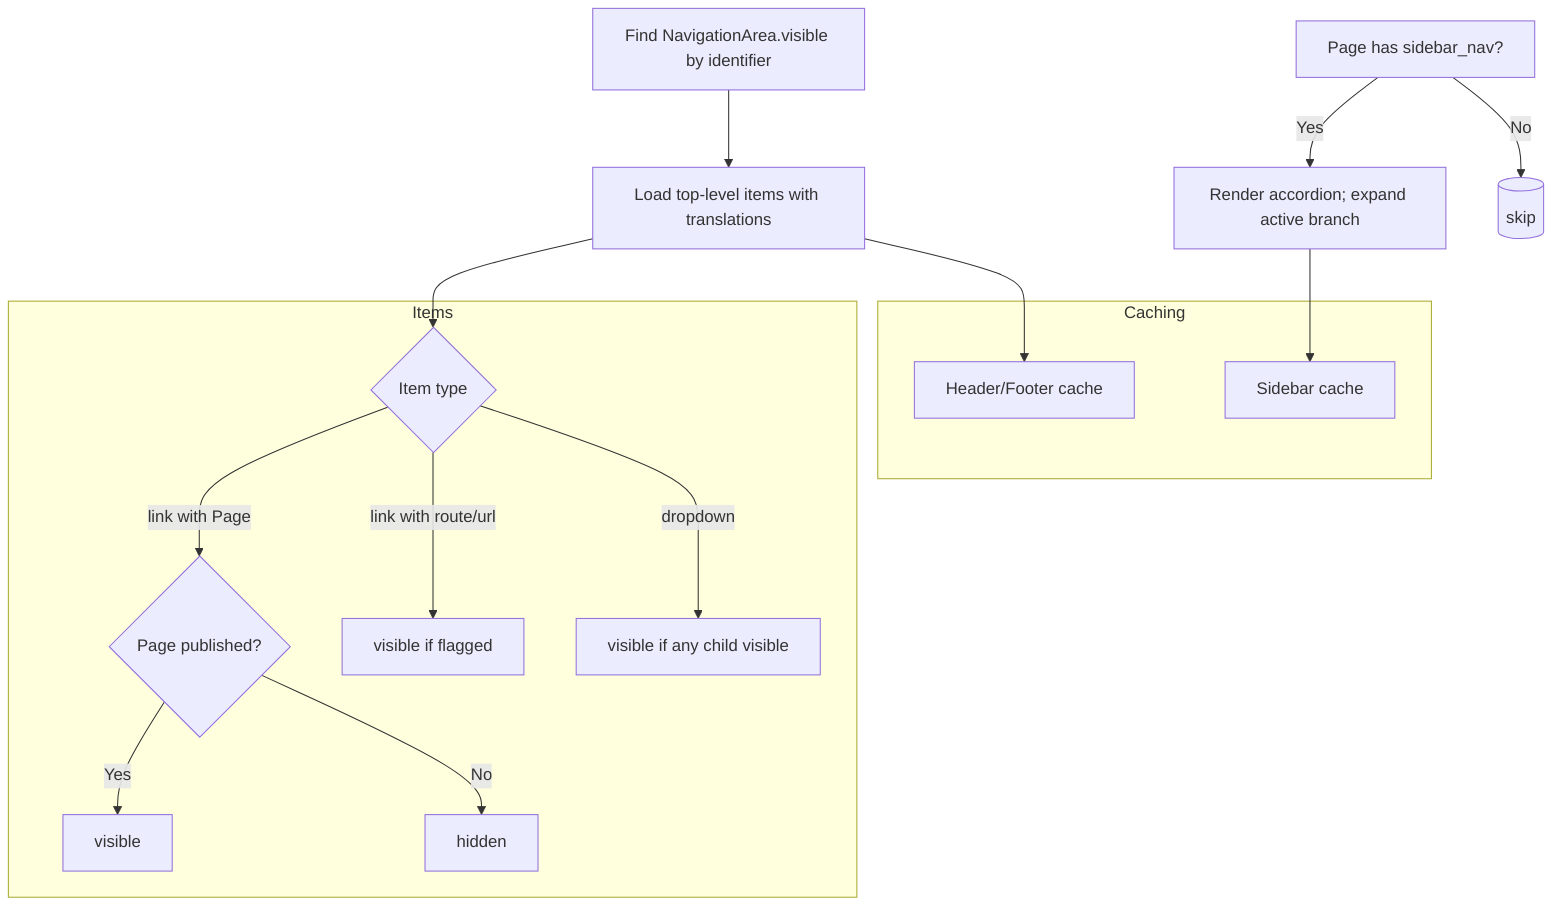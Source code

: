 flowchart TD

  %% Areas
  A0[Find NavigationArea.visible by identifier]
  A0 --> A1[Load top-level items with translations]

  %% Items
  subgraph Items
    I1{Item type}
    I1 -->|link with Page| I2{Page published?}
    I2 -->|Yes| I3[visible]
    I2 -->|No| I4[hidden]
    I1 -->|link with route/url| I5[visible if flagged]
    I1 -->|dropdown| I6[visible if any child visible]
  end

  A1 --> I1

  %% Sidebar for Page
  S0[Page has sidebar_nav?]
  S0 -->|Yes| S1[Render accordion; expand active branch]
  S0 -->|No| S2[(skip)]

  %% Caching
  subgraph Caching
    H1[Header/Footer cache]
    S3[Sidebar cache]
  end

  A1 --> H1
  S1 --> S3
